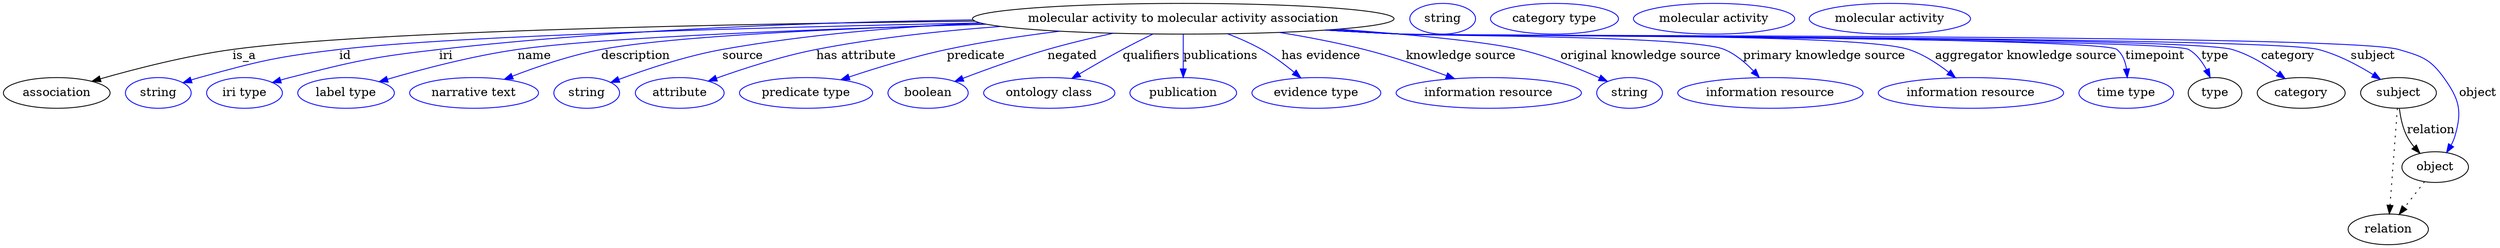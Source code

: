 digraph {
	graph [bb="0,0,2919.4,283"];
	node [label="\N"];
	"molecular activity to molecular activity association"	[height=0.5,
		label="molecular activity to molecular activity association",
		pos="1380.4,265",
		width=6.8605];
	association	[height=0.5,
		pos="62.394,178",
		width=1.7332];
	"molecular activity to molecular activity association" -> association	[label=is_a,
		lp="282.39,221.5",
		pos="e,103.34,191.6 1136.3,262.2 860.7,259.12 429.71,250.88 268.39,229 214.66,221.71 154.53,206.25 113.18,194.44"];
	id	[color=blue,
		height=0.5,
		label=string,
		pos="181.39,178",
		width=1.0652];
	"molecular activity to molecular activity association" -> id	[color=blue,
		label=id,
		lp="400.39,221.5",
		pos="e,210.37,190.01 1142.9,260.03 897.99,255.14 532.87,245.39 393.39,229 319.55,220.32 301.06,215.79 229.39,196 226.28,195.14 223.08,\
194.18 219.89,193.17",
		style=solid];
	iri	[color=blue,
		height=0.5,
		label="iri type",
		pos="282.39,178",
		width=1.2277];
	"molecular activity to molecular activity association" -> iri	[color=blue,
		label=iri,
		lp="518.39,221.5",
		pos="e,315.01,190.16 1134,263.66 959.43,261.09 719.92,252.84 510.39,229 431.75,220.05 412.11,215.46 335.39,196 331.97,195.13 328.43,194.16 \
324.9,193.14",
		style=solid];
	name	[color=blue,
		height=0.5,
		label="label type",
		pos="401.39,178",
		width=1.5707];
	"molecular activity to molecular activity association" -> name	[color=blue,
		label=name,
		lp="622.39,221.5",
		pos="e,440.21,191.15 1149.4,258.57 958.9,253.17 704.03,243.57 602.39,229 549.56,221.43 490.43,205.83 450.06,194.06",
		style=solid];
	description	[color=blue,
		height=0.5,
		label="narrative text",
		pos="551.39,178",
		width=2.0943];
	"molecular activity to molecular activity association" -> description	[color=blue,
		label=description,
		lp="739.89,221.5",
		pos="e,586.54,193.93 1148.1,258.84 985.29,253.93 782.54,244.87 699.39,229 663.73,222.19 624.9,208.83 595.96,197.64",
		style=solid];
	source	[color=blue,
		height=0.5,
		label=string,
		pos="683.39,178",
		width=1.0652];
	"molecular activity to molecular activity association" -> source	[color=blue,
		label=source,
		lp="865.39,221.5",
		pos="e,711.66,190.4 1142.9,260.05 1048.5,255.5 939.24,246.49 841.39,229 799.35,221.48 752.95,205.87 721.37,194.08",
		style=solid];
	"has attribute"	[color=blue,
		height=0.5,
		label=attribute,
		pos="791.39,178",
		width=1.4443];
	"molecular activity to molecular activity association" -> "has attribute"	[color=blue,
		label="has attribute",
		lp="998.39,221.5",
		pos="e,824.86,191.85 1166.9,255.93 1097.7,250.83 1020.9,242.52 951.39,229 910.88,221.12 866.15,206.62 834.3,195.26",
		style=solid];
	predicate	[color=blue,
		height=0.5,
		label="predicate type",
		pos="939.39,178",
		width=2.1665];
	"molecular activity to molecular activity association" -> predicate	[color=blue,
		label=predicate,
		lp="1137.4,221.5",
		pos="e,980,193.49 1235.5,250.41 1192.7,245.13 1145.9,238.1 1103.4,229 1064.6,220.7 1021.8,207.5 989.62,196.75",
		style=solid];
	negated	[color=blue,
		height=0.5,
		label=boolean,
		pos="1082.4,178",
		width=1.2999];
	"molecular activity to molecular activity association" -> negated	[color=blue,
		label=negated,
		lp="1250.4,221.5",
		pos="e,1113.5,191.48 1298.2,248.01 1273.3,242.62 1246.1,236.13 1221.4,229 1187.8,219.31 1150.6,205.77 1123.1,195.22",
		style=solid];
	qualifiers	[color=blue,
		height=0.5,
		label="ontology class",
		pos="1223.4,178",
		width=2.1304];
	"molecular activity to molecular activity association" -> qualifiers	[color=blue,
		label=qualifiers,
		lp="1342.9,221.5",
		pos="e,1249.9,195.02 1344.8,247.03 1333.4,241.45 1320.8,235.11 1309.4,229 1292.5,219.92 1274,209.3 1258.6,200.19",
		style=solid];
	publications	[color=blue,
		height=0.5,
		label=publication,
		pos="1380.4,178",
		width=1.7332];
	"molecular activity to molecular activity association" -> publications	[color=blue,
		label=publications,
		lp="1424.4,221.5",
		pos="e,1380.4,196.18 1380.4,246.8 1380.4,235.16 1380.4,219.55 1380.4,206.24",
		style=solid];
	"has evidence"	[color=blue,
		height=0.5,
		label="evidence type",
		pos="1536.4,178",
		width=2.0943];
	"molecular activity to molecular activity association" -> "has evidence"	[color=blue,
		label="has evidence",
		lp="1541.9,221.5",
		pos="e,1518.1,195.69 1432.2,247.38 1445.7,242.24 1459.9,236.05 1472.4,229 1485.7,221.48 1499.3,211.34 1510.5,202.15",
		style=solid];
	"knowledge source"	[color=blue,
		height=0.5,
		label="information resource",
		pos="1738.4,178",
		width=3.015];
	"molecular activity to molecular activity association" -> "knowledge source"	[color=blue,
		label="knowledge source",
		lp="1705.9,221.5",
		pos="e,1698.3,194.73 1493.1,248.97 1525.4,243.7 1560.5,237.04 1592.4,229 1625,220.77 1660.8,208.57 1688.8,198.28",
		style=solid];
	"original knowledge source"	[color=blue,
		height=0.5,
		label=string,
		pos="1903.4,178",
		width=1.0652];
	"molecular activity to molecular activity association" -> "original knowledge source"	[color=blue,
		label="original knowledge source",
		lp="1916.4,221.5",
		pos="e,1877.4,191.58 1561.9,252.79 1645.2,246.64 1734.3,238.36 1774.4,229 1807.2,221.35 1842.7,207.1 1868.2,195.76",
		style=solid];
	"primary knowledge source"	[color=blue,
		height=0.5,
		label="information resource",
		pos="2068.4,178",
		width=3.015];
	"molecular activity to molecular activity association" -> "primary knowledge source"	[color=blue,
		label="primary knowledge source",
		lp="2131.4,221.5",
		pos="e,2055.3,196.23 1552.8,252.11 1580.8,250.31 1609.4,248.54 1636.4,247 1678.4,244.61 1975.6,245.27 2014.4,229 2027.4,223.54 2039.2,\
213.48 2048.5,203.81",
		style=solid];
	"aggregator knowledge source"	[color=blue,
		height=0.5,
		label="information resource",
		pos="2303.4,178",
		width=3.015];
	"molecular activity to molecular activity association" -> "aggregator knowledge source"	[color=blue,
		label="aggregator knowledge source",
		lp="2367.9,221.5",
		pos="e,2285.2,195.89 1549.7,251.89 1578.6,250.07 1608.4,248.35 1636.4,247 1702.3,243.81 2167.6,249.48 2230.4,229 2247.4,223.45 2264,212.6 \
2277.1,202.42",
		style=solid];
	timepoint	[color=blue,
		height=0.5,
		label="time type",
		pos="2485.4,178",
		width=1.5346];
	"molecular activity to molecular activity association" -> timepoint	[color=blue,
		label=timepoint,
		lp="2519.4,221.5",
		pos="e,2486.6,196.11 1548.3,251.77 1577.7,249.94 1607.9,248.25 1636.4,247 1659.7,245.98 2456.4,243.78 2474.4,229 2481.1,223.46 2484.3,\
214.83 2485.7,206.28",
		style=solid];
	type	[height=0.5,
		pos="2589.4,178",
		width=0.86659];
	"molecular activity to molecular activity association" -> type	[color=blue,
		label=type,
		lp="2589.4,221.5",
		pos="e,2583.7,196.14 1548,251.74 1577.4,249.91 1607.8,248.23 1636.4,247 1662,245.9 2536.1,241.68 2558.4,229 2567.6,223.75 2574.5,214.52 \
2579.3,205.41",
		style=solid];
	category	[height=0.5,
		pos="2690.4,178",
		width=1.4263];
	"molecular activity to molecular activity association" -> category	[color=blue,
		label=category,
		lp="2674.9,221.5",
		pos="e,2671.5,194.75 1547.6,251.74 1577.2,249.9 1607.7,248.22 1636.4,247 1690.4,244.71 2557.5,244.24 2609.4,229 2628.9,223.28 2648.3,\
211.53 2663.3,200.85",
		style=solid];
	subject	[height=0.5,
		pos="2804.4,178",
		width=1.2277];
	"molecular activity to molecular activity association" -> subject	[color=blue,
		label=subject,
		lp="2774.4,221.5",
		pos="e,2783.2,194.05 1547.3,251.72 1577,249.88 1607.6,248.2 1636.4,247 1696,244.52 2652.6,243.93 2710.4,229 2733.3,223.09 2756.7,210.63 \
2774.5,199.63",
		style=solid];
	object	[height=0.5,
		pos="2847.4,91",
		width=1.0832];
	"molecular activity to molecular activity association" -> object	[color=blue,
		label=object,
		lp="2897.4,178",
		pos="e,2860.8,108.09 1547,251.71 1576.7,249.86 1607.5,248.18 1636.4,247 1701.2,244.35 2742.1,247.32 2804.4,229 2831,221.17 2841.2,218.5 \
2857.4,196 2875.7,170.69 2879.3,156.9 2870.4,127 2869.4,123.55 2867.9,120.13 2866.1,116.85",
		style=solid];
	association_type	[color=blue,
		height=0.5,
		label=string,
		pos="1683.4,265",
		width=1.0652];
	association_category	[color=blue,
		height=0.5,
		label="category type",
		pos="1814.4,265",
		width=2.0762];
	subject -> object	[label=relation,
		lp="2842.4,134.5",
		pos="e,2829.5,107.23 2805.5,159.55 2806.7,149.57 2809.2,137.07 2814.4,127 2816.6,122.68 2819.5,118.52 2822.7,114.66"];
	relation	[height=0.5,
		pos="2792.4,18",
		width=1.2999];
	subject -> relation	[pos="e,2793.7,36.188 2803.1,159.79 2801,132.48 2797,78.994 2794.5,46.38",
		style=dotted];
	"molecular activity to molecular activity association_subject"	[color=blue,
		height=0.5,
		label="molecular activity",
		pos="2001.4,265",
		width=2.6178];
	object -> relation	[pos="e,2805.2,35.54 2834.9,73.889 2828,64.939 2819.2,53.617 2811.4,43.584",
		style=dotted];
	"molecular activity to molecular activity association_object"	[color=blue,
		height=0.5,
		label="molecular activity",
		pos="2207.4,265",
		width=2.6178];
}
